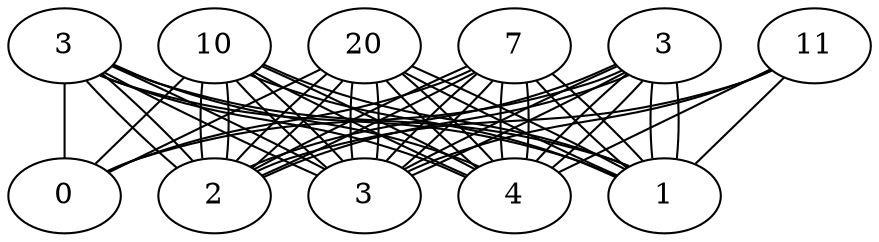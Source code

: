 graph X {
 0-0 [label="nodo0-0"];
 1-0 [label="nodo1-0"];
 0-1 [label="nodo0-1"];
 1-1 [label="nodo1-1"];
 0-2 [label="nodo0-2"];
 1-2 [label="nodo1-2"];
 0-3 [label="nodo0-3"];
 1-3 [label="nodo1-3"];
 0-4 [label="nodo0-4"];
 1-4 [label="nodo1-4"];
 0-5 [label="nodo0-5"];
 1-5 [label="nodo1-5"];
 2-0 [label="nodo2-0"];
 2-1 [label="nodo2-1"];
 2-2 [label="nodo2-2"];
 2-3 [label="nodo2-3"];
 2-4 [label="nodo2-4"];
 2-5 [label="nodo2-5"];
 3-0 [label="nodo3-0"];
 3-1 [label="nodo3-1"];
 3-2 [label="nodo3-2"];
 3-3 [label="nodo3-3"];
 3-4 [label="nodo3-4"];
 3-5 [label="nodo3-5"];
 4-0 [label="nodo4-0"];
 4-1 [label="nodo4-1"];
 4-2 [label="nodo4-2"];
 4-3 [label="nodo4-3"];
 4-4 [label="nodo4-4"];
 4-5 [label="nodo4-5"];
  0-0 -- 1-0  [label="11"];
  0-0 -- 0-1  [label="7"];
  0-1 -- 1-1  [label="7"];
  0-1 -- 0-2  [label="13"];
  0-2 -- 1-2  [label="14"];
  0-2 -- 0-3  [label="8"];
  0-3 -- 1-3  [label="2"];
  0-3 -- 0-4  [label="19"];
  0-4 -- 1-4  [label="10"];
  0-4 -- 0-5  [label="12"];
  0-5 -- 1-5  [label="15"];
  1-0 -- 2-0  [label="20"];
  1-0 -- 1-1  [label="1"];
  1-1 -- 2-1  [label="15"];
  1-1 -- 1-2  [label="14"];
  1-2 -- 2-2  [label="13"];
  1-2 -- 1-3  [label="4"];
  1-3 -- 2-3  [label="17"];
  1-3 -- 1-4  [label="15"];
  1-4 -- 2-4  [label="15"];
  1-4 -- 1-5  [label="6"];
  1-5 -- 2-5  [label="5"];
  2-0 -- 3-0  [label="16"];
  2-0 -- 2-1  [label="9"];
  2-1 -- 3-1  [label="9"];
  2-1 -- 2-2  [label="6"];
  2-2 -- 3-2  [label="20"];
  2-2 -- 2-3  [label="10"];
  2-3 -- 3-3  [label="15"];
  2-3 -- 2-4  [label="15"];
  2-4 -- 3-4  [label="16"];
  2-4 -- 2-5  [label="11"];
  2-5 -- 3-5  [label="11"];
  3-0 -- 4-0  [label="10"];
  3-0 -- 3-1  [label="19"];
  3-1 -- 4-1  [label="13"];
  3-1 -- 3-2  [label="20"];
  3-2 -- 4-2  [label="15"];
  3-2 -- 3-3  [label="6"];
  3-3 -- 4-3  [label="17"];
  3-3 -- 3-4  [label="16"];
  3-4 -- 4-4  [label="17"];
  3-4 -- 3-5  [label="10"];
  3-5 -- 4-5  [label="10"];
  4-0 -- 4-1  [label="20"];
  4-1 -- 4-2  [label="7"];
  4-2 -- 4-3  [label="3"];
  4-3 -- 4-4  [label="3"];
  4-4 -- 4-5  [label="11"];
}
